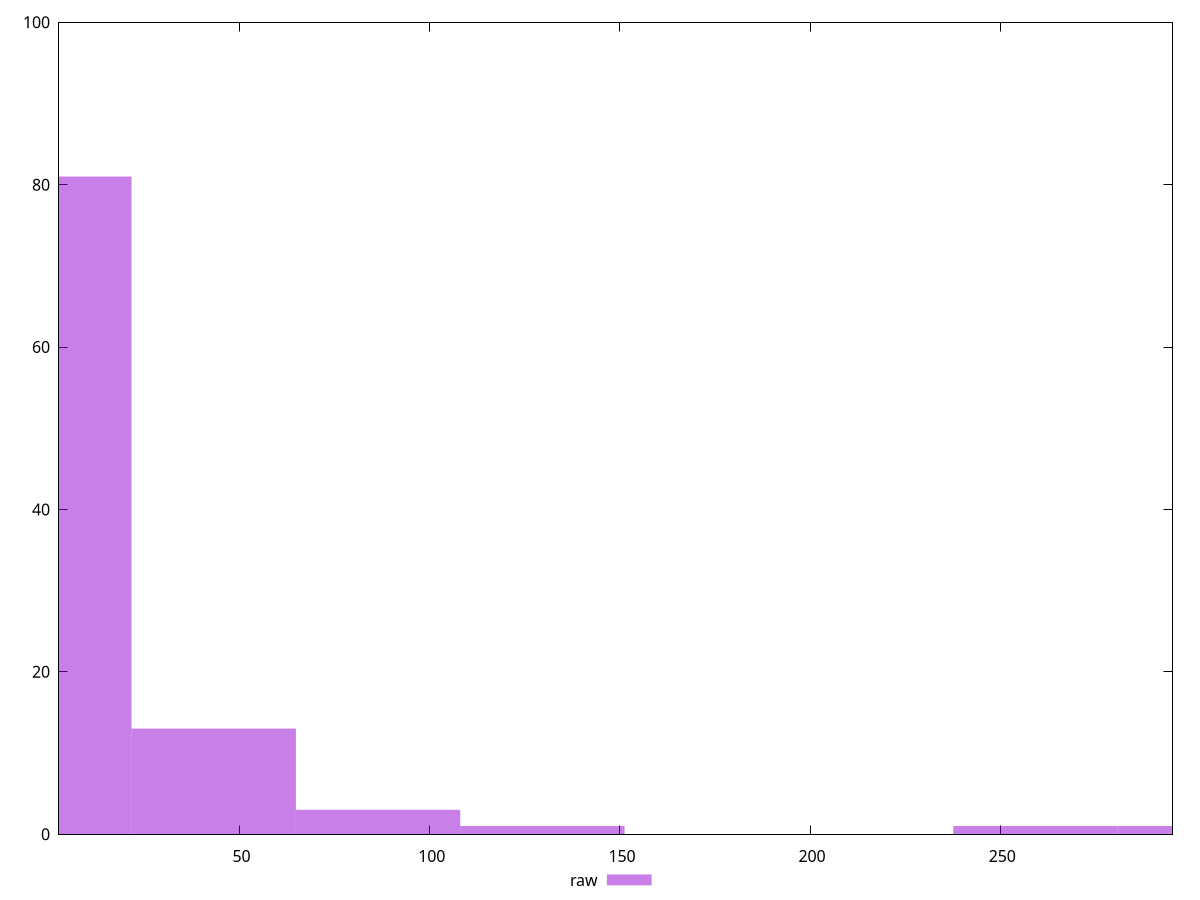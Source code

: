reset

$raw <<EOF
259.25088994001254 1
0 81
43.20848165666876 13
302.4593715966813 1
86.41696331333752 3
129.62544497000627 1
EOF

set key outside below
set boxwidth 43.20848165666876
set xrange [2.5319999999999996:295.28700000000003]
set yrange [0:100]
set trange [0:100]
set style fill transparent solid 0.5 noborder
set terminal svg size 640, 490 enhanced background rgb 'white'
set output "report_00013_2021-02-09T12-04-24.940Z/server-response-time/samples/pages+cached+noadtech/raw/histogram.svg"

plot $raw title "raw" with boxes

reset
